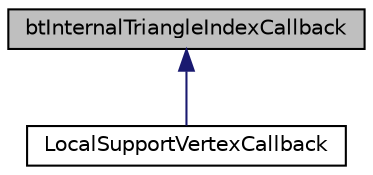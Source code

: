 digraph G
{
  edge [fontname="Helvetica",fontsize="10",labelfontname="Helvetica",labelfontsize="10"];
  node [fontname="Helvetica",fontsize="10",shape=record];
  Node1 [label="btInternalTriangleIndexCallback",height=0.2,width=0.4,color="black", fillcolor="grey75", style="filled" fontcolor="black"];
  Node1 -> Node2 [dir="back",color="midnightblue",fontsize="10",style="solid",fontname="Helvetica"];
  Node2 [label="LocalSupportVertexCallback",height=0.2,width=0.4,color="black", fillcolor="white", style="filled",URL="$classLocalSupportVertexCallback.html",tooltip="It&#39;s not nice to have all this virtual function overhead, so perhaps we can also gather the points on..."];
}
